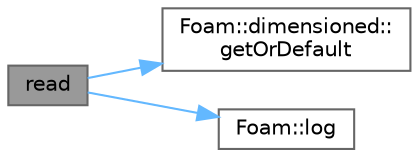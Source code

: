 digraph "read"
{
 // LATEX_PDF_SIZE
  bgcolor="transparent";
  edge [fontname=Helvetica,fontsize=10,labelfontname=Helvetica,labelfontsize=10];
  node [fontname=Helvetica,fontsize=10,shape=box,height=0.2,width=0.4];
  rankdir="LR";
  Node1 [id="Node000001",label="read",height=0.2,width=0.4,color="gray40", fillcolor="grey60", style="filled", fontcolor="black",tooltip=" "];
  Node1 -> Node2 [id="edge1_Node000001_Node000002",color="steelblue1",style="solid",tooltip=" "];
  Node2 [id="Node000002",label="Foam::dimensioned::\lgetOrDefault",height=0.2,width=0.4,color="grey40", fillcolor="white", style="filled",URL="$classFoam_1_1dimensioned.html#adb2ddcf791d5f8ddfa5969d858527e12",tooltip=" "];
  Node1 -> Node3 [id="edge2_Node000001_Node000003",color="steelblue1",style="solid",tooltip=" "];
  Node3 [id="Node000003",label="Foam::log",height=0.2,width=0.4,color="grey40", fillcolor="white", style="filled",URL="$namespaceFoam.html#a6e89590da9859ad497977e08f110d4b5",tooltip=" "];
}
